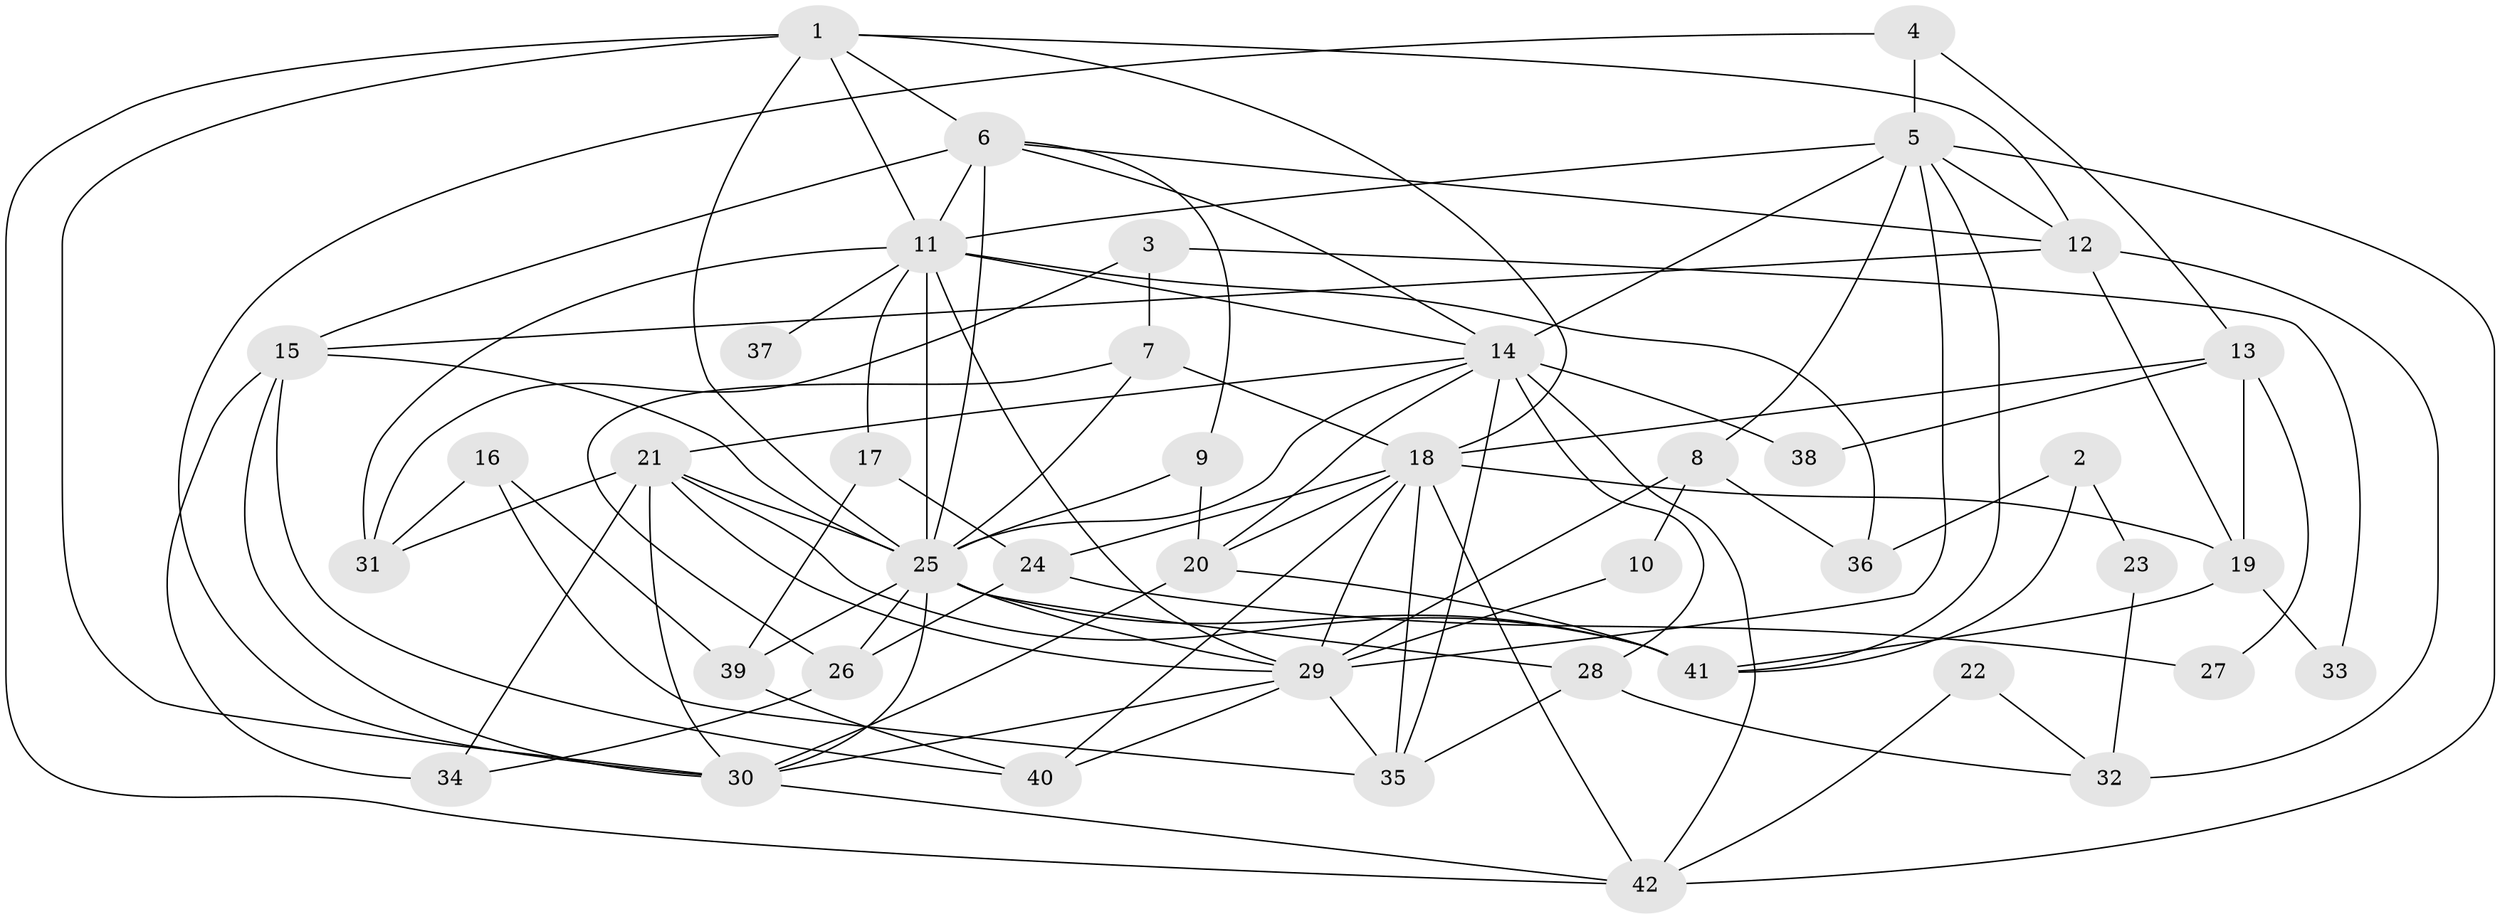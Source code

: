 // original degree distribution, {2: 0.12048192771084337, 4: 0.2891566265060241, 3: 0.26506024096385544, 5: 0.20481927710843373, 6: 0.07228915662650602, 7: 0.03614457831325301, 8: 0.012048192771084338}
// Generated by graph-tools (version 1.1) at 2025/36/03/09/25 02:36:13]
// undirected, 42 vertices, 104 edges
graph export_dot {
graph [start="1"]
  node [color=gray90,style=filled];
  1;
  2;
  3;
  4;
  5;
  6;
  7;
  8;
  9;
  10;
  11;
  12;
  13;
  14;
  15;
  16;
  17;
  18;
  19;
  20;
  21;
  22;
  23;
  24;
  25;
  26;
  27;
  28;
  29;
  30;
  31;
  32;
  33;
  34;
  35;
  36;
  37;
  38;
  39;
  40;
  41;
  42;
  1 -- 6 [weight=1.0];
  1 -- 11 [weight=1.0];
  1 -- 12 [weight=1.0];
  1 -- 18 [weight=2.0];
  1 -- 25 [weight=1.0];
  1 -- 30 [weight=1.0];
  1 -- 42 [weight=1.0];
  2 -- 23 [weight=1.0];
  2 -- 36 [weight=1.0];
  2 -- 41 [weight=1.0];
  3 -- 7 [weight=1.0];
  3 -- 31 [weight=1.0];
  3 -- 33 [weight=1.0];
  4 -- 5 [weight=1.0];
  4 -- 13 [weight=1.0];
  4 -- 30 [weight=1.0];
  5 -- 8 [weight=1.0];
  5 -- 11 [weight=1.0];
  5 -- 12 [weight=1.0];
  5 -- 14 [weight=3.0];
  5 -- 29 [weight=2.0];
  5 -- 41 [weight=1.0];
  5 -- 42 [weight=1.0];
  6 -- 9 [weight=1.0];
  6 -- 11 [weight=1.0];
  6 -- 12 [weight=1.0];
  6 -- 14 [weight=1.0];
  6 -- 15 [weight=3.0];
  6 -- 25 [weight=2.0];
  7 -- 18 [weight=1.0];
  7 -- 25 [weight=1.0];
  7 -- 26 [weight=1.0];
  8 -- 10 [weight=1.0];
  8 -- 29 [weight=1.0];
  8 -- 36 [weight=1.0];
  9 -- 20 [weight=1.0];
  9 -- 25 [weight=2.0];
  10 -- 29 [weight=1.0];
  11 -- 14 [weight=1.0];
  11 -- 17 [weight=1.0];
  11 -- 25 [weight=1.0];
  11 -- 29 [weight=1.0];
  11 -- 31 [weight=1.0];
  11 -- 36 [weight=2.0];
  11 -- 37 [weight=2.0];
  12 -- 15 [weight=1.0];
  12 -- 19 [weight=1.0];
  12 -- 32 [weight=1.0];
  13 -- 18 [weight=1.0];
  13 -- 19 [weight=1.0];
  13 -- 27 [weight=1.0];
  13 -- 38 [weight=1.0];
  14 -- 20 [weight=1.0];
  14 -- 21 [weight=2.0];
  14 -- 25 [weight=2.0];
  14 -- 28 [weight=2.0];
  14 -- 35 [weight=1.0];
  14 -- 38 [weight=1.0];
  14 -- 42 [weight=1.0];
  15 -- 25 [weight=1.0];
  15 -- 30 [weight=1.0];
  15 -- 34 [weight=1.0];
  15 -- 40 [weight=1.0];
  16 -- 31 [weight=1.0];
  16 -- 35 [weight=1.0];
  16 -- 39 [weight=1.0];
  17 -- 24 [weight=1.0];
  17 -- 39 [weight=1.0];
  18 -- 19 [weight=1.0];
  18 -- 20 [weight=2.0];
  18 -- 24 [weight=1.0];
  18 -- 29 [weight=1.0];
  18 -- 35 [weight=1.0];
  18 -- 40 [weight=1.0];
  18 -- 42 [weight=1.0];
  19 -- 33 [weight=1.0];
  19 -- 41 [weight=1.0];
  20 -- 30 [weight=1.0];
  20 -- 41 [weight=1.0];
  21 -- 25 [weight=1.0];
  21 -- 29 [weight=1.0];
  21 -- 30 [weight=1.0];
  21 -- 31 [weight=1.0];
  21 -- 34 [weight=1.0];
  21 -- 41 [weight=1.0];
  22 -- 32 [weight=1.0];
  22 -- 42 [weight=1.0];
  23 -- 32 [weight=1.0];
  24 -- 26 [weight=1.0];
  24 -- 27 [weight=1.0];
  25 -- 26 [weight=1.0];
  25 -- 28 [weight=1.0];
  25 -- 29 [weight=1.0];
  25 -- 30 [weight=1.0];
  25 -- 39 [weight=1.0];
  25 -- 41 [weight=1.0];
  26 -- 34 [weight=1.0];
  28 -- 32 [weight=1.0];
  28 -- 35 [weight=1.0];
  29 -- 30 [weight=1.0];
  29 -- 35 [weight=1.0];
  29 -- 40 [weight=1.0];
  30 -- 42 [weight=1.0];
  39 -- 40 [weight=1.0];
}
